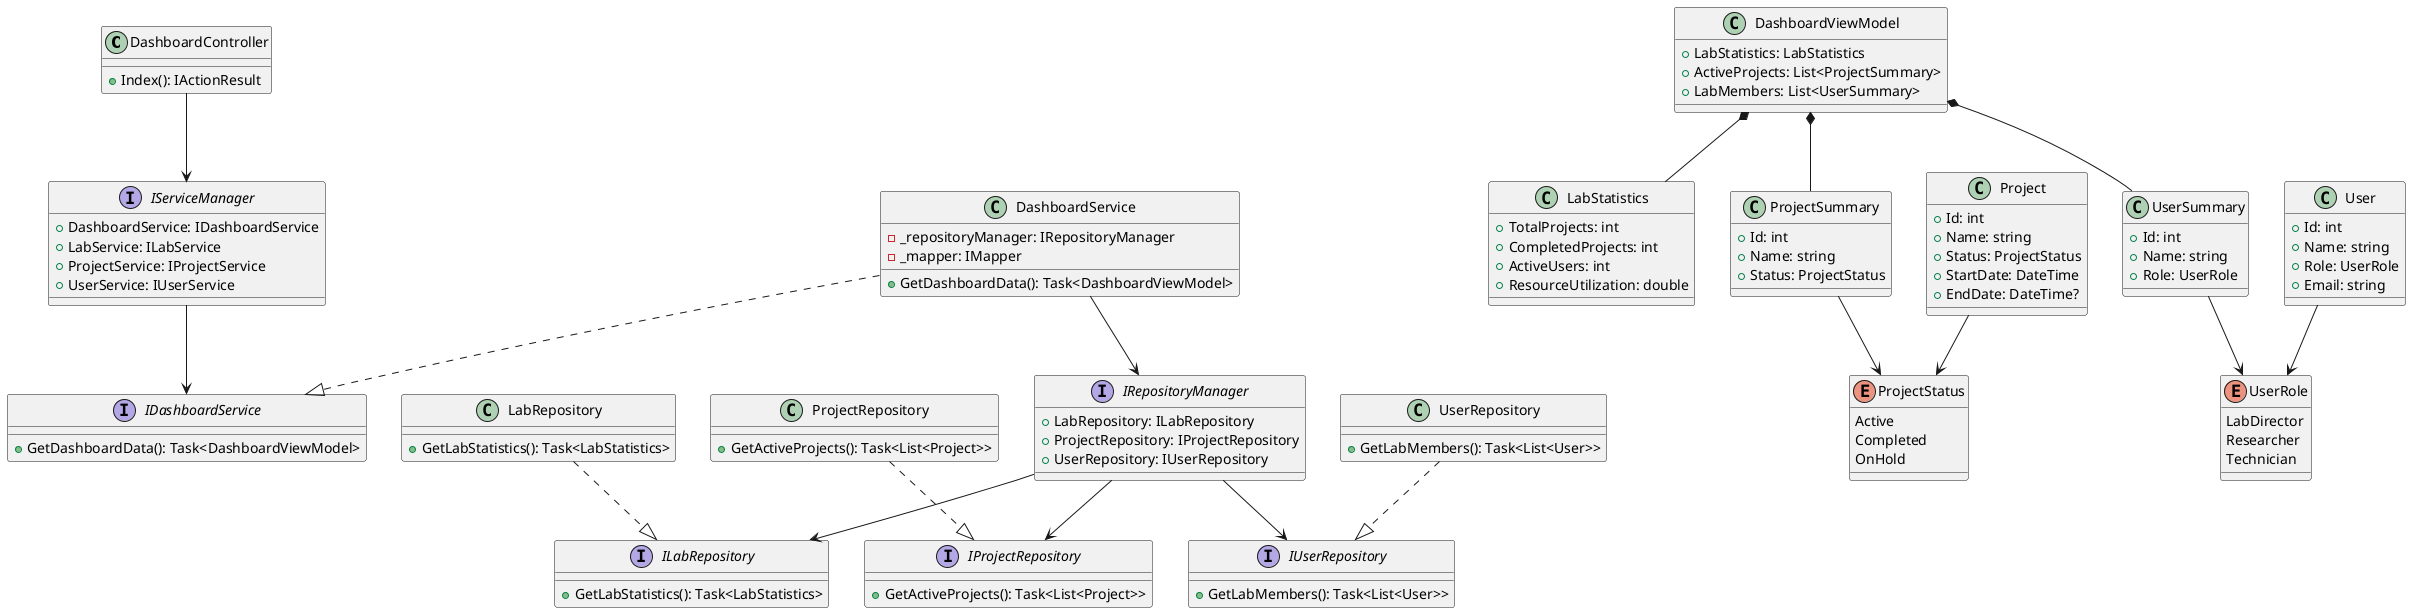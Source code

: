@startuml
class DashboardController {
  +Index(): IActionResult
}

interface IServiceManager {
  +DashboardService: IDashboardService
  +LabService: ILabService
  +ProjectService: IProjectService
  +UserService: IUserService
}

interface IDashboardService {
  +GetDashboardData(): Task<DashboardViewModel>
}

class DashboardService {
  -_repositoryManager: IRepositoryManager
  -_mapper: IMapper
  +GetDashboardData(): Task<DashboardViewModel>
}

interface IRepositoryManager {
  +LabRepository: ILabRepository
  +ProjectRepository: IProjectRepository
  +UserRepository: IUserRepository
}

interface ILabRepository {
  +GetLabStatistics(): Task<LabStatistics>
}

interface IProjectRepository {
  +GetActiveProjects(): Task<List<Project>>
}

interface IUserRepository {
  +GetLabMembers(): Task<List<User>>
}

class LabRepository {
  +GetLabStatistics(): Task<LabStatistics>
}

class ProjectRepository {
  +GetActiveProjects(): Task<List<Project>>
}

class UserRepository {
  +GetLabMembers(): Task<List<User>>
}

class DashboardViewModel {
  +LabStatistics: LabStatistics
  +ActiveProjects: List<ProjectSummary>
  +LabMembers: List<UserSummary>
}

class LabStatistics {
  +TotalProjects: int
  +CompletedProjects: int
  +ActiveUsers: int
  +ResourceUtilization: double
}

class Project {
  +Id: int
  +Name: string
  +Status: ProjectStatus
  +StartDate: DateTime
  +EndDate: DateTime?
}

class User {
  +Id: int
  +Name: string
  +Role: UserRole
  +Email: string
}

class ProjectSummary {
  +Id: int
  +Name: string
  +Status: ProjectStatus
}

class UserSummary {
  +Id: int
  +Name: string
  +Role: UserRole
}

enum ProjectStatus {
  Active
  Completed
  OnHold
}

enum UserRole {
  LabDirector
  Researcher
  Technician
}

DashboardController --> IServiceManager
IServiceManager --> IDashboardService
DashboardService ..|> IDashboardService
DashboardService --> IRepositoryManager
IRepositoryManager --> ILabRepository
IRepositoryManager --> IProjectRepository
IRepositoryManager --> IUserRepository
LabRepository ..|> ILabRepository
ProjectRepository ..|> IProjectRepository
UserRepository ..|> IUserRepository
DashboardViewModel *-- LabStatistics
DashboardViewModel *-- ProjectSummary
DashboardViewModel *-- UserSummary
Project --> ProjectStatus
User --> UserRole
ProjectSummary --> ProjectStatus
UserSummary --> UserRole

@enduml